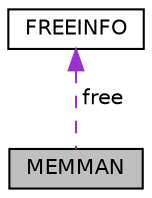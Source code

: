 digraph "MEMMAN"
{
 // LATEX_PDF_SIZE
  edge [fontname="Helvetica",fontsize="10",labelfontname="Helvetica",labelfontsize="10"];
  node [fontname="Helvetica",fontsize="10",shape=record];
  Node1 [label="MEMMAN",height=0.2,width=0.4,color="black", fillcolor="grey75", style="filled", fontcolor="black",tooltip=" "];
  Node2 -> Node1 [dir="back",color="darkorchid3",fontsize="10",style="dashed",label=" free" ];
  Node2 [label="FREEINFO",height=0.2,width=0.4,color="black", fillcolor="white", style="filled",URL="$struct_f_r_e_e_i_n_f_o.html",tooltip=" "];
}
